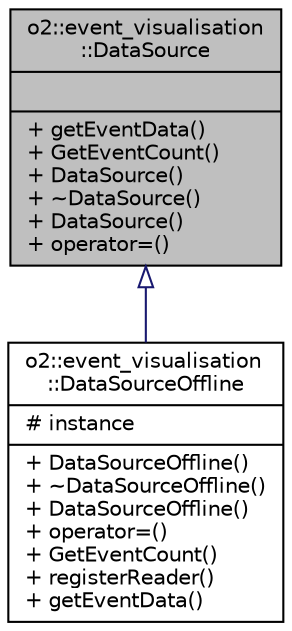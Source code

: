 digraph "o2::event_visualisation::DataSource"
{
 // INTERACTIVE_SVG=YES
  bgcolor="transparent";
  edge [fontname="Helvetica",fontsize="10",labelfontname="Helvetica",labelfontsize="10"];
  node [fontname="Helvetica",fontsize="10",shape=record];
  Node1 [label="{o2::event_visualisation\l::DataSource\n||+ getEventData()\l+ GetEventCount()\l+ DataSource()\l+ ~DataSource()\l+ DataSource()\l+ operator=()\l}",height=0.2,width=0.4,color="black", fillcolor="grey75", style="filled", fontcolor="black"];
  Node1 -> Node2 [dir="back",color="midnightblue",fontsize="10",style="solid",arrowtail="onormal",fontname="Helvetica"];
  Node2 [label="{o2::event_visualisation\l::DataSourceOffline\n|# instance\l|+ DataSourceOffline()\l+ ~DataSourceOffline()\l+ DataSourceOffline()\l+ operator=()\l+ GetEventCount()\l+ registerReader()\l+ getEventData()\l}",height=0.2,width=0.4,color="black",URL="$d5/d79/classo2_1_1event__visualisation_1_1DataSourceOffline.html"];
}
